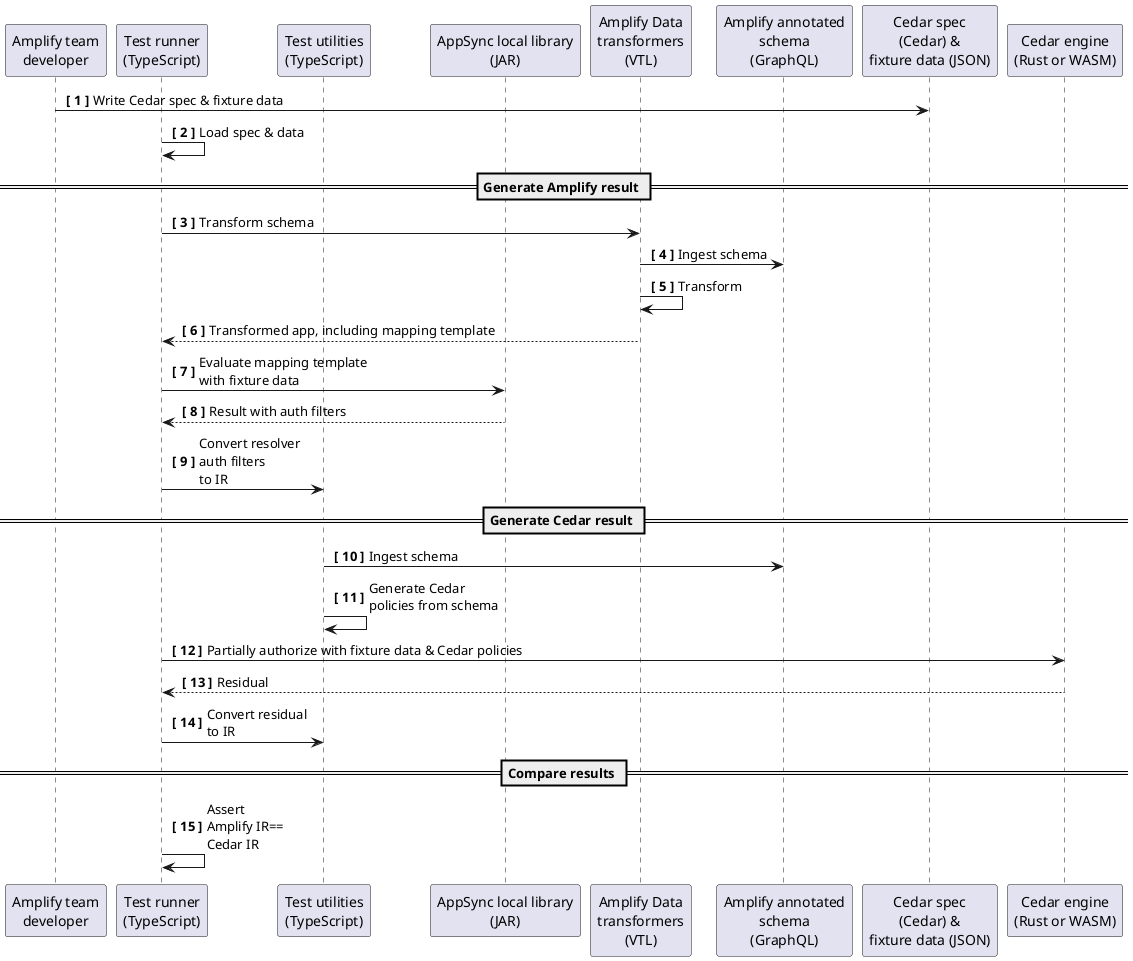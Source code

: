 @startuml Testing Sequence

autonumber "<b> [ 0 ]"

participant dev as "Amplify team\ndeveloper"
participant runner as "Test runner\n(TypeScript)"
participant test as "Test utilities\n(TypeScript)"
participant appsync as "AppSync local library\n(JAR)"
participant amplify as "Amplify Data\ntransformers\n(VTL)"
participant gql as "Amplify annotated\nschema\n(GraphQL)"
participant spec as "Cedar spec\n(Cedar) &\nfixture data (JSON)"
participant cedar as "Cedar engine\n(Rust or WASM)"

dev -> spec: Write Cedar spec & fixture data
runner -> runner: Load spec & data

== Generate Amplify result ==

runner -> amplify: Transform schema
amplify -> gql: Ingest schema
amplify -> amplify: Transform
amplify --> runner: Transformed app, including mapping template
runner -> appsync: Evaluate mapping template\nwith fixture data
appsync --> runner: Result with auth filters
runner -> test: Convert resolver\nauth filters\nto IR

== Generate Cedar result ==

test -> gql: Ingest schema
test -> test: Generate Cedar\npolicies from schema
runner -> cedar: Partially authorize with fixture data & Cedar policies
cedar --> runner: Residual
runner -> test: Convert residual\nto IR

== Compare results ==

runner -> runner: Assert\nAmplify IR==\nCedar IR

@enduml